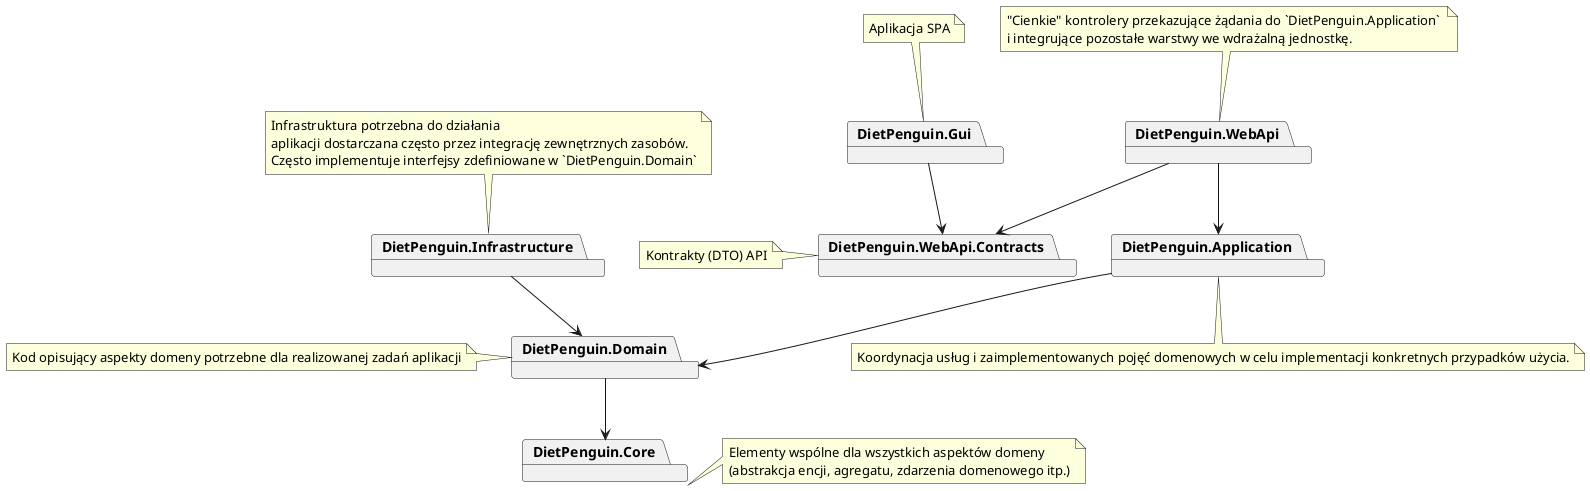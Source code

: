 @startuml

package "DietPenguin.Core"
note right: Elementy wspólne dla wszystkich aspektów domeny\n(abstrakcja encji, agregatu, zdarzenia domenowego itp.)
package "DietPenguin.Domain"
note left: Kod opisujący aspekty domeny potrzebne dla realizowanej zadań aplikacji
package "DietPenguin.Infrastructure"
note top: Infrastruktura potrzebna do działania\naplikacji dostarczana często przez integrację zewnętrznych zasobów.\nCzęsto implementuje interfejsy zdefiniowane w `DietPenguin.Domain` 
package "DietPenguin.Application"
note bottom: Koordynacja usług i zaimplementowanych pojęć domenowych w celu implementacji konkretnych przypadków użycia.
package "DietPenguin.WebApi"
note top: "Cienkie" kontrolery przekazujące żądania do `DietPenguin.Application` \ni integrujące pozostałe warstwy we wdrażalną jednostkę.
package "DietPenguin.WebApi.Contracts"
note left: Kontrakty (DTO) API
package "DietPenguin.Gui"
note top: Aplikacja SPA

[DietPenguin.Domain] --> [DietPenguin.Core]
[DietPenguin.Application] --> [DietPenguin.Domain]
[DietPenguin.Infrastructure] --> [DietPenguin.Domain]
[DietPenguin.WebApi] --> [DietPenguin.Application]
[DietPenguin.WebApi] --> [DietPenguin.WebApi.Contracts]
[DietPenguin.Gui] --> [DietPenguin.WebApi.Contracts]

@enduml